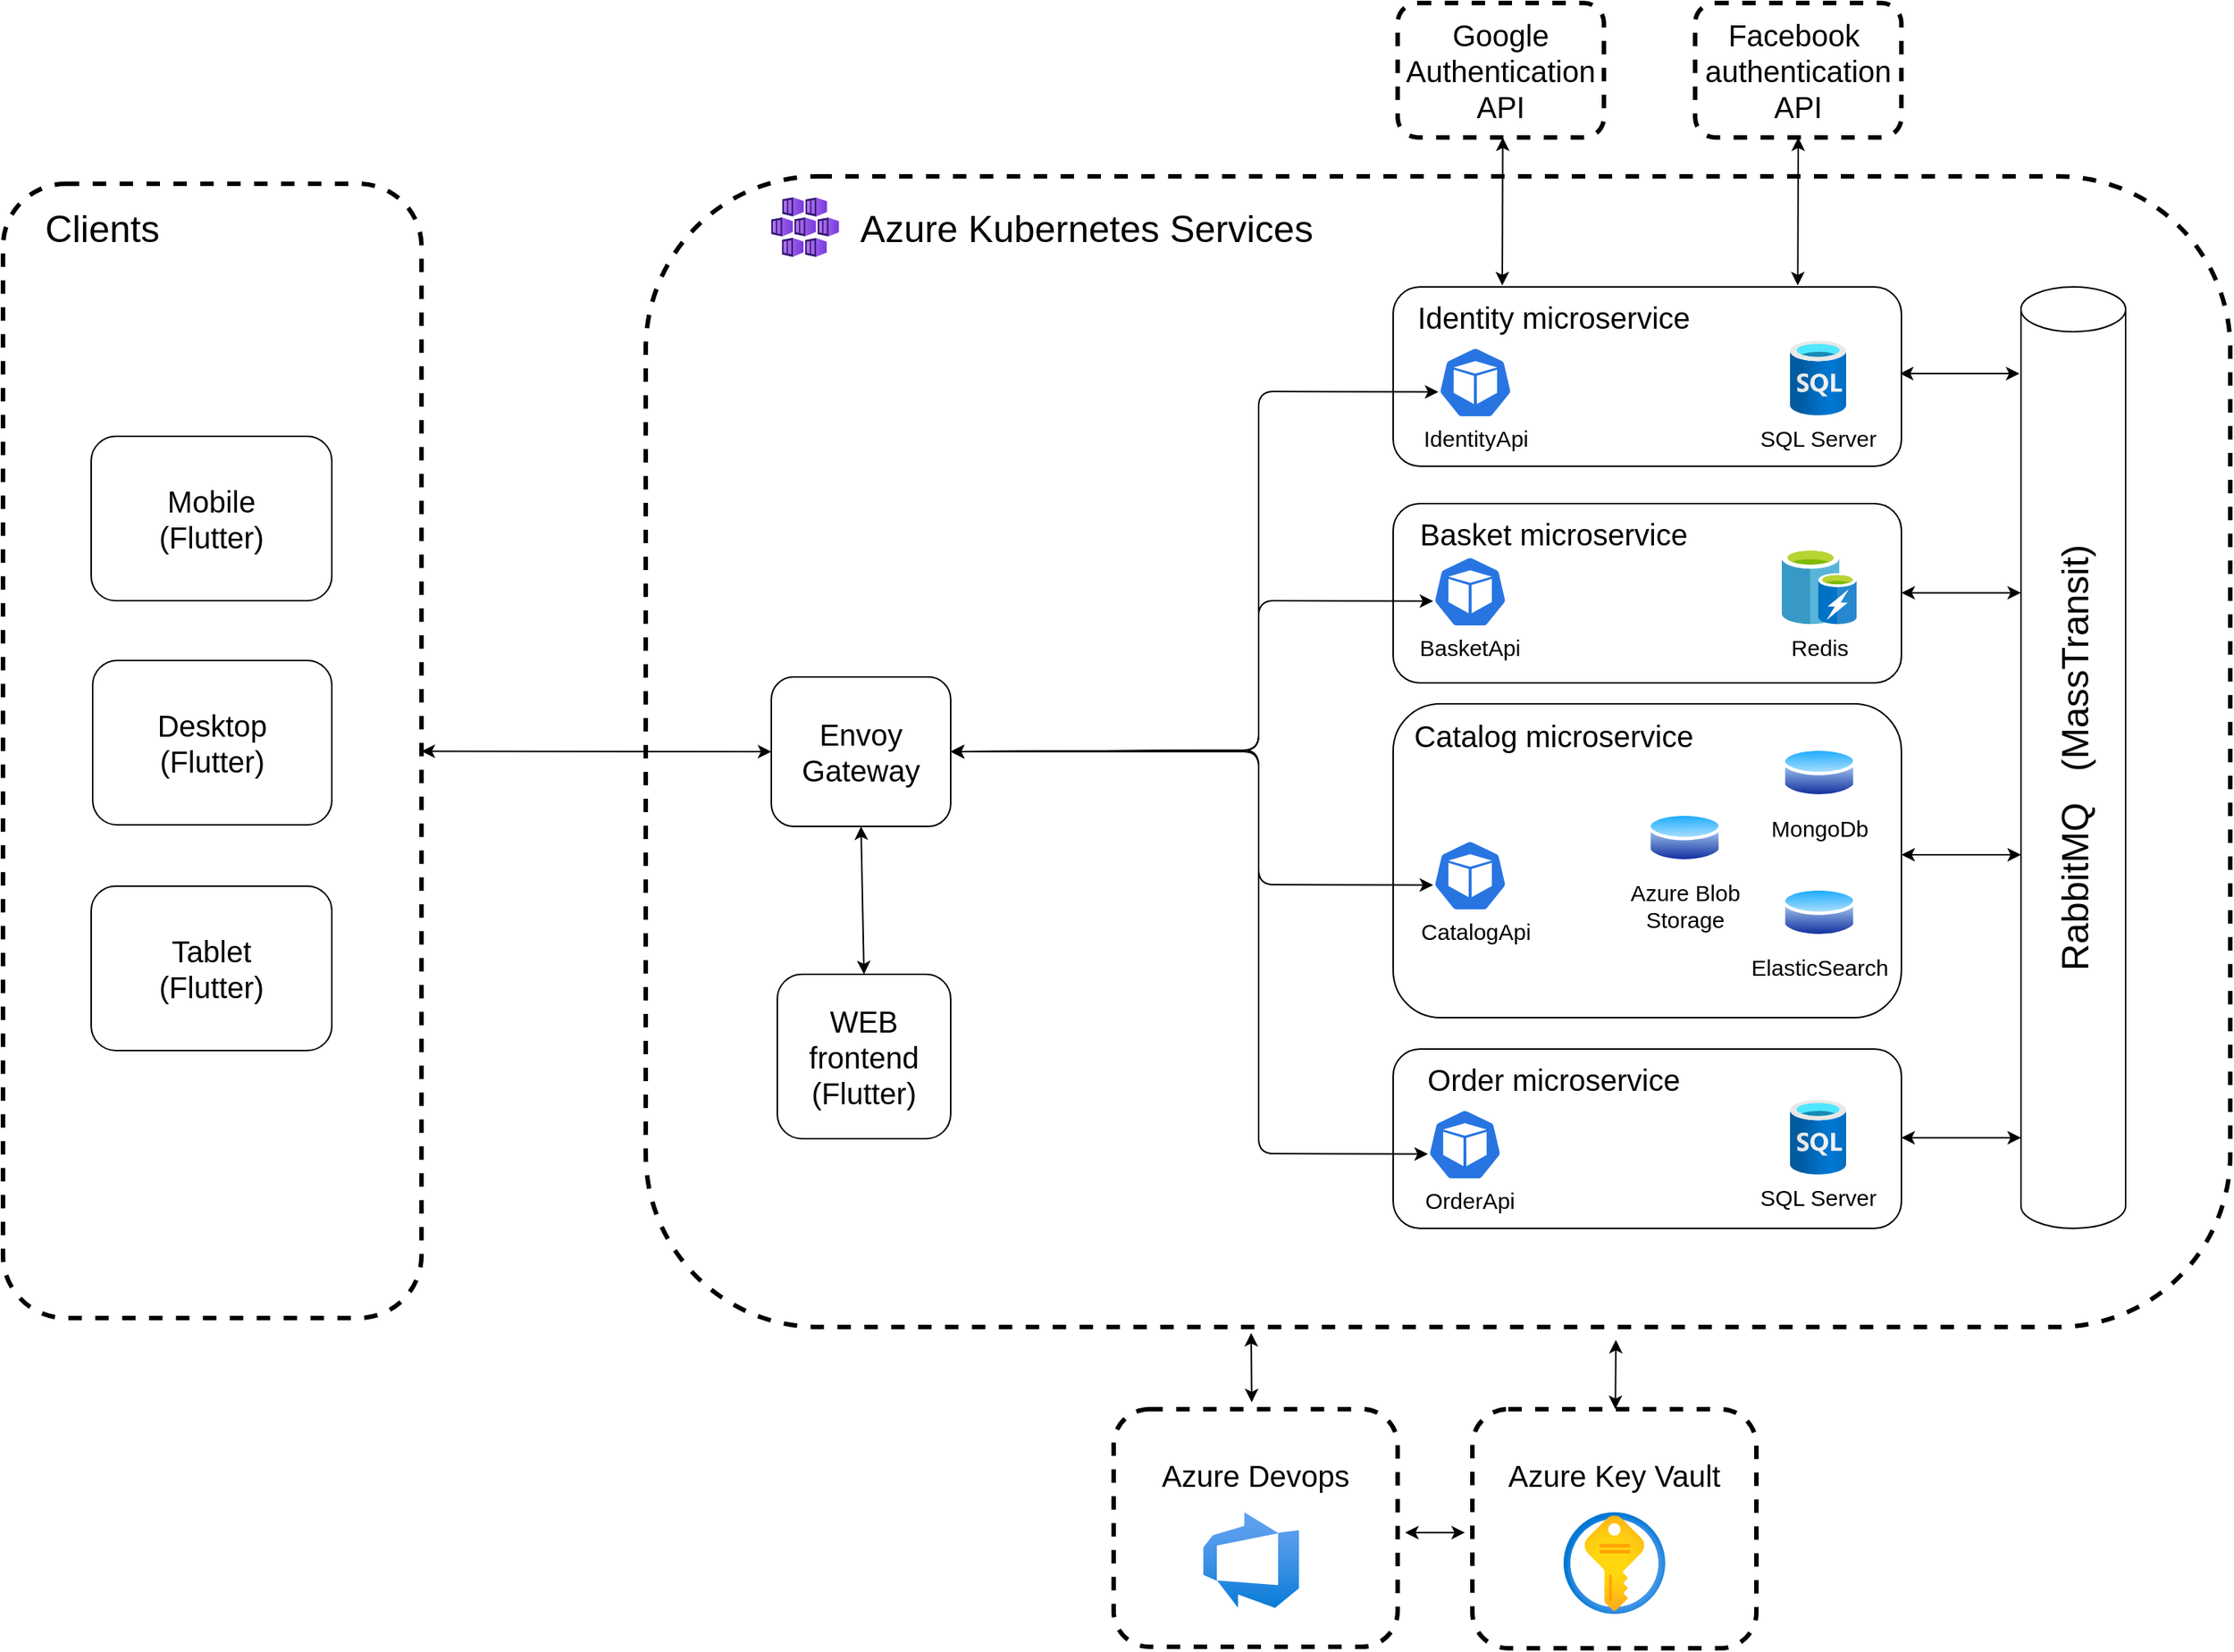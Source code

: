 <mxfile>
    <diagram id="xkVLwnEEMfAsOk3dYANR" name="Page-1">
        <mxGraphModel dx="1996" dy="1393" grid="1" gridSize="10" guides="1" tooltips="1" connect="1" arrows="1" fold="1" page="1" pageScale="1" pageWidth="827" pageHeight="1169" math="0" shadow="0">
            <root>
                <mxCell id="0"/>
                <mxCell id="1" parent="0"/>
                <mxCell id="5" value="" style="rounded=1;whiteSpace=wrap;html=1;strokeWidth=3;dashed=1;fillColor=none;" parent="1" vertex="1">
                    <mxGeometry x="160" y="251" width="280" height="759" as="geometry"/>
                </mxCell>
                <mxCell id="6" value="" style="rounded=1;whiteSpace=wrap;html=1;strokeWidth=3;dashed=1;fillColor=none;" parent="1" vertex="1">
                    <mxGeometry x="590" y="246" width="1060" height="770" as="geometry"/>
                </mxCell>
                <mxCell id="7" value="Azure Kubernetes Services" style="text;html=1;strokeColor=none;fillColor=none;align=center;verticalAlign=middle;whiteSpace=wrap;rounded=0;dashed=1;strokeWidth=6;fontSize=25;" parent="1" vertex="1">
                    <mxGeometry x="730" y="260" width="310" height="40" as="geometry"/>
                </mxCell>
                <mxCell id="8" value="Clients" style="text;html=1;strokeColor=none;fillColor=none;align=center;verticalAlign=middle;whiteSpace=wrap;rounded=0;dashed=1;strokeWidth=6;fontSize=25;" parent="1" vertex="1">
                    <mxGeometry x="177" y="260" width="99" height="40" as="geometry"/>
                </mxCell>
                <mxCell id="17" value="Envoy Gateway" style="rounded=1;whiteSpace=wrap;html=1;fontSize=20;strokeWidth=1;fillColor=none;" parent="1" vertex="1">
                    <mxGeometry x="674" y="581" width="120" height="100" as="geometry"/>
                </mxCell>
                <mxCell id="25" value="" style="rounded=1;whiteSpace=wrap;html=1;fontSize=25;strokeWidth=1;fillColor=none;" parent="1" vertex="1">
                    <mxGeometry x="1090" y="599" width="340" height="210" as="geometry"/>
                </mxCell>
                <mxCell id="26" value="Catalog microservice" style="text;html=1;strokeColor=none;fillColor=none;align=center;verticalAlign=middle;whiteSpace=wrap;rounded=0;dashed=1;strokeWidth=1;fontSize=20;" parent="1" vertex="1">
                    <mxGeometry x="1100" y="600" width="195" height="40" as="geometry"/>
                </mxCell>
                <mxCell id="39" value="Mobile&lt;br&gt;(Flutter)" style="rounded=1;whiteSpace=wrap;html=1;fontSize=20;strokeWidth=1;fillColor=none;" parent="1" vertex="1">
                    <mxGeometry x="219" y="420" width="161" height="110" as="geometry"/>
                </mxCell>
                <mxCell id="40" value="WEB frontend&lt;br&gt;(Flutter)" style="rounded=1;whiteSpace=wrap;html=1;fontSize=20;strokeWidth=1;fillColor=none;" parent="1" vertex="1">
                    <mxGeometry x="678" y="780" width="116" height="110" as="geometry"/>
                </mxCell>
                <mxCell id="45" value="" style="endArrow=classic;startArrow=classic;html=1;fontSize=20;entryX=0;entryY=0.5;entryDx=0;entryDy=0;" parent="1" source="5" target="17" edge="1">
                    <mxGeometry width="50" height="50" relative="1" as="geometry">
                        <mxPoint x="1030" y="710" as="sourcePoint"/>
                        <mxPoint x="1080" y="660" as="targetPoint"/>
                    </mxGeometry>
                </mxCell>
                <mxCell id="46" value="" style="endArrow=classic;startArrow=classic;html=1;fontSize=20;entryX=0.5;entryY=1;entryDx=0;entryDy=0;exitX=0.5;exitY=0;exitDx=0;exitDy=0;" parent="1" source="40" target="17" edge="1">
                    <mxGeometry width="50" height="50" relative="1" as="geometry">
                        <mxPoint x="1030" y="710" as="sourcePoint"/>
                        <mxPoint x="1080" y="660" as="targetPoint"/>
                    </mxGeometry>
                </mxCell>
                <mxCell id="48" value="Azure Key Vault&lt;br&gt;&lt;br&gt;&lt;br&gt;&lt;br&gt;" style="rounded=1;whiteSpace=wrap;html=1;fontSize=20;strokeWidth=3;dashed=1;fillColor=none;" parent="1" vertex="1">
                    <mxGeometry x="1143" y="1071" width="190" height="160" as="geometry"/>
                </mxCell>
                <mxCell id="49" value="" style="shape=cylinder3;whiteSpace=wrap;html=1;boundedLbl=1;backgroundOutline=1;size=15;fontSize=20;strokeWidth=1;fillColor=none;" parent="1" vertex="1">
                    <mxGeometry x="1510" y="320" width="70" height="630" as="geometry"/>
                </mxCell>
                <mxCell id="50" value="" style="endArrow=classic;startArrow=classic;html=1;fontSize=20;exitX=1;exitY=0.5;exitDx=0;exitDy=0;entryX=0.005;entryY=0.63;entryDx=0;entryDy=0;entryPerimeter=0;" parent="1" source="17" target="90" edge="1">
                    <mxGeometry width="50" height="50" relative="1" as="geometry">
                        <mxPoint x="1030" y="740" as="sourcePoint"/>
                        <mxPoint x="1080" y="690" as="targetPoint"/>
                        <Array as="points">
                            <mxPoint x="1000" y="630"/>
                            <mxPoint x="1000" y="390"/>
                        </Array>
                    </mxGeometry>
                </mxCell>
                <mxCell id="51" value="" style="endArrow=classic;startArrow=classic;html=1;fontSize=20;exitX=1;exitY=0.5;exitDx=0;exitDy=0;entryX=0.005;entryY=0.63;entryDx=0;entryDy=0;entryPerimeter=0;" parent="1" source="17" target="92" edge="1">
                    <mxGeometry width="50" height="50" relative="1" as="geometry">
                        <mxPoint x="804" y="655" as="sourcePoint"/>
                        <mxPoint x="1100" y="390" as="targetPoint"/>
                        <Array as="points">
                            <mxPoint x="1000" y="630"/>
                            <mxPoint x="1000" y="530"/>
                        </Array>
                    </mxGeometry>
                </mxCell>
                <mxCell id="52" value="" style="endArrow=classic;startArrow=classic;html=1;fontSize=20;exitX=1;exitY=0.5;exitDx=0;exitDy=0;entryX=0.005;entryY=0.63;entryDx=0;entryDy=0;entryPerimeter=0;" parent="1" source="17" target="94" edge="1">
                    <mxGeometry width="50" height="50" relative="1" as="geometry">
                        <mxPoint x="804" y="655" as="sourcePoint"/>
                        <mxPoint x="1100" y="535" as="targetPoint"/>
                        <Array as="points">
                            <mxPoint x="1000" y="630"/>
                            <mxPoint x="1000" y="720"/>
                        </Array>
                    </mxGeometry>
                </mxCell>
                <mxCell id="53" value="" style="endArrow=classic;startArrow=classic;html=1;fontSize=20;exitX=1;exitY=0.5;exitDx=0;exitDy=0;entryX=0.005;entryY=0.63;entryDx=0;entryDy=0;entryPerimeter=0;" parent="1" source="17" target="96" edge="1">
                    <mxGeometry width="50" height="50" relative="1" as="geometry">
                        <mxPoint x="804" y="655" as="sourcePoint"/>
                        <mxPoint x="1100" y="715" as="targetPoint"/>
                        <Array as="points">
                            <mxPoint x="1000" y="631"/>
                            <mxPoint x="1000" y="900"/>
                        </Array>
                    </mxGeometry>
                </mxCell>
                <mxCell id="56" value="" style="endArrow=classic;startArrow=classic;html=1;fontSize=20;" parent="1" edge="1">
                    <mxGeometry width="50" height="50" relative="1" as="geometry">
                        <mxPoint x="1429" y="378" as="sourcePoint"/>
                        <mxPoint x="1509" y="378" as="targetPoint"/>
                    </mxGeometry>
                </mxCell>
                <mxCell id="57" value="" style="endArrow=classic;startArrow=classic;html=1;fontSize=20;" parent="1" edge="1">
                    <mxGeometry width="50" height="50" relative="1" as="geometry">
                        <mxPoint x="1430" y="524.69" as="sourcePoint"/>
                        <mxPoint x="1510" y="524.69" as="targetPoint"/>
                    </mxGeometry>
                </mxCell>
                <mxCell id="58" value="" style="endArrow=classic;startArrow=classic;html=1;fontSize=20;" parent="1" edge="1">
                    <mxGeometry width="50" height="50" relative="1" as="geometry">
                        <mxPoint x="1430" y="700" as="sourcePoint"/>
                        <mxPoint x="1510" y="700" as="targetPoint"/>
                    </mxGeometry>
                </mxCell>
                <mxCell id="59" value="" style="endArrow=classic;startArrow=classic;html=1;fontSize=20;" parent="1" edge="1">
                    <mxGeometry width="50" height="50" relative="1" as="geometry">
                        <mxPoint x="1430" y="889.38" as="sourcePoint"/>
                        <mxPoint x="1510" y="889.38" as="targetPoint"/>
                    </mxGeometry>
                </mxCell>
                <mxCell id="61" value="RabbitMQ&amp;nbsp; &amp;nbsp;(MassTransit)" style="text;html=1;strokeColor=none;fillColor=none;align=center;verticalAlign=middle;whiteSpace=wrap;rounded=0;dashed=1;strokeWidth=6;fontSize=25;rotation=-90;" parent="1" vertex="1">
                    <mxGeometry x="1350" y="615" width="390" height="40" as="geometry"/>
                </mxCell>
                <mxCell id="62" value="" style="endArrow=classic;startArrow=classic;html=1;fontSize=20;entryX=0.55;entryY=1.006;entryDx=0;entryDy=0;entryPerimeter=0;" parent="1" source="48" edge="1">
                    <mxGeometry width="50" height="50" relative="1" as="geometry">
                        <mxPoint x="955" y="760" as="sourcePoint"/>
                        <mxPoint x="1239" y="1024.62" as="targetPoint"/>
                    </mxGeometry>
                </mxCell>
                <mxCell id="19" value="" style="rounded=1;whiteSpace=wrap;html=1;fontSize=25;strokeWidth=1;fillColor=none;" parent="1" vertex="1">
                    <mxGeometry x="1090" y="320" width="340" height="120" as="geometry"/>
                </mxCell>
                <mxCell id="20" value="Identity microservice" style="text;html=1;strokeColor=none;fillColor=none;align=center;verticalAlign=middle;whiteSpace=wrap;rounded=0;dashed=1;strokeWidth=1;fontSize=20;" parent="1" vertex="1">
                    <mxGeometry x="1100" y="320" width="195" height="40" as="geometry"/>
                </mxCell>
                <mxCell id="12" value="" style="rounded=1;whiteSpace=wrap;html=1;fontSize=25;strokeWidth=1;fillColor=none;" parent="1" vertex="1">
                    <mxGeometry x="1090" y="465" width="340" height="120" as="geometry"/>
                </mxCell>
                <mxCell id="13" value="Basket microservice" style="text;html=1;strokeColor=none;fillColor=none;align=center;verticalAlign=middle;whiteSpace=wrap;rounded=0;dashed=1;strokeWidth=1;fontSize=20;" parent="1" vertex="1">
                    <mxGeometry x="1100" y="465" width="195" height="40" as="geometry"/>
                </mxCell>
                <mxCell id="31" value="" style="rounded=1;whiteSpace=wrap;html=1;fontSize=25;strokeWidth=1;gradientColor=none;fillColor=none;" parent="1" vertex="1">
                    <mxGeometry x="1090" y="830" width="340" height="120" as="geometry"/>
                </mxCell>
                <mxCell id="32" value="Order microservice" style="text;html=1;strokeColor=none;fillColor=none;align=center;verticalAlign=middle;whiteSpace=wrap;rounded=0;dashed=1;strokeWidth=1;fontSize=20;" parent="1" vertex="1">
                    <mxGeometry x="1100" y="830" width="195" height="40" as="geometry"/>
                </mxCell>
                <mxCell id="64" value="Desktop&lt;br&gt;(Flutter)" style="rounded=1;whiteSpace=wrap;html=1;fontSize=20;strokeWidth=1;fillColor=none;" parent="1" vertex="1">
                    <mxGeometry x="220" y="570" width="160" height="110" as="geometry"/>
                </mxCell>
                <mxCell id="65" value="Tablet&lt;br&gt;(Flutter)" style="rounded=1;whiteSpace=wrap;html=1;fontSize=20;strokeWidth=1;fillColor=none;" parent="1" vertex="1">
                    <mxGeometry x="219" y="721" width="161" height="110" as="geometry"/>
                </mxCell>
                <mxCell id="67" value="Azure Devops&lt;br&gt;&lt;br&gt;&lt;br&gt;&lt;br&gt;" style="rounded=1;whiteSpace=wrap;html=1;fontSize=20;strokeWidth=3;dashed=1;fillColor=none;" parent="1" vertex="1">
                    <mxGeometry x="903" y="1071" width="190" height="159" as="geometry"/>
                </mxCell>
                <mxCell id="68" value="" style="endArrow=classic;startArrow=classic;html=1;fontSize=20;entryX=0.55;entryY=1.006;entryDx=0;entryDy=0;entryPerimeter=0;" parent="1" edge="1">
                    <mxGeometry width="50" height="50" relative="1" as="geometry">
                        <mxPoint x="995.367" y="1066.38" as="sourcePoint"/>
                        <mxPoint x="995.0" y="1020.0" as="targetPoint"/>
                    </mxGeometry>
                </mxCell>
                <mxCell id="69" value="" style="endArrow=classic;startArrow=classic;html=1;fontSize=20;" parent="1" edge="1">
                    <mxGeometry width="50" height="50" relative="1" as="geometry">
                        <mxPoint x="1098" y="1153.58" as="sourcePoint"/>
                        <mxPoint x="1138" y="1153.58" as="targetPoint"/>
                    </mxGeometry>
                </mxCell>
                <mxCell id="73" value="" style="aspect=fixed;html=1;points=[];align=center;image;fontSize=12;image=img/lib/azure2/containers/Kubernetes_Services.svg;strokeColor=#FF6666;strokeWidth=1;fillColor=none;gradientColor=none;" parent="1" vertex="1">
                    <mxGeometry x="674" y="260" width="45.33" height="40" as="geometry"/>
                </mxCell>
                <mxCell id="74" value="" style="aspect=fixed;html=1;points=[];align=center;image;fontSize=12;image=img/lib/azure2/security/Key_Vaults.svg;strokeColor=#FF6666;strokeWidth=1;fillColor=none;gradientColor=none;" parent="1" vertex="1">
                    <mxGeometry x="1204" y="1140" width="68" height="68" as="geometry"/>
                </mxCell>
                <mxCell id="75" value="" style="aspect=fixed;html=1;points=[];align=center;image;fontSize=12;image=img/lib/azure2/devops/Azure_DevOps.svg;strokeColor=#FF6666;strokeWidth=1;fillColor=none;gradientColor=none;" parent="1" vertex="1">
                    <mxGeometry x="963" y="1140" width="64" height="64" as="geometry"/>
                </mxCell>
                <mxCell id="80" value="SQL Server" style="aspect=fixed;html=1;points=[];align=center;image;fontSize=15;image=img/lib/azure2/databases/SQL_Database.svg;strokeColor=#FF6666;strokeWidth=1;fillColor=none;gradientColor=none;" parent="1" vertex="1">
                    <mxGeometry x="1355.5" y="864" width="37.5" height="50" as="geometry"/>
                </mxCell>
                <mxCell id="84" value="Redis" style="sketch=0;aspect=fixed;html=1;points=[];align=center;image;fontSize=15;image=img/lib/mscae/Cache_including_Redis.svg;strokeColor=#FF6666;strokeWidth=1;fillColor=none;gradientColor=none;" parent="1" vertex="1">
                    <mxGeometry x="1350" y="496" width="50" height="50" as="geometry"/>
                </mxCell>
                <mxCell id="86" value="ElasticSearch" style="aspect=fixed;perimeter=ellipsePerimeter;html=1;align=center;shadow=0;dashed=0;spacingTop=3;image;image=img/lib/active_directory/database.svg;fontSize=15;strokeColor=#FF6666;strokeWidth=1;fillColor=none;gradientColor=none;imageBackground=default;" parent="1" vertex="1">
                    <mxGeometry x="1350" y="720" width="50" height="37" as="geometry"/>
                </mxCell>
                <mxCell id="87" value="&lt;font style=&quot;font-size: 15px;&quot;&gt;MongoDb&lt;/font&gt;" style="aspect=fixed;perimeter=ellipsePerimeter;html=1;align=center;shadow=0;dashed=0;spacingTop=3;image;image=img/lib/active_directory/database.svg;fontSize=15;strokeColor=#FF6666;strokeWidth=1;fillColor=none;gradientColor=none;" parent="1" vertex="1">
                    <mxGeometry x="1350" y="626.5" width="50" height="37" as="geometry"/>
                </mxCell>
                <mxCell id="89" value="SQL Server" style="aspect=fixed;html=1;points=[];align=center;image;fontSize=15;image=img/lib/azure2/databases/SQL_Database.svg;strokeColor=#FF6666;strokeWidth=1;fillColor=none;gradientColor=none;" parent="1" vertex="1">
                    <mxGeometry x="1355.5" y="356" width="37.5" height="50" as="geometry"/>
                </mxCell>
                <mxCell id="90" value="" style="sketch=0;html=1;dashed=0;whitespace=wrap;fillColor=#2875E2;strokeColor=#ffffff;points=[[0.005,0.63,0],[0.1,0.2,0],[0.9,0.2,0],[0.5,0,0],[0.995,0.63,0],[0.72,0.99,0],[0.5,1,0],[0.28,0.99,0]];shape=mxgraph.kubernetes.icon;prIcon=pod;fontSize=15;" parent="1" vertex="1">
                    <mxGeometry x="1120" y="360" width="50" height="48" as="geometry"/>
                </mxCell>
                <mxCell id="91" value="&lt;font style=&quot;font-size: 15px&quot;&gt;IdentityApi&lt;/font&gt;" style="text;html=1;strokeColor=none;fillColor=none;align=center;verticalAlign=middle;whiteSpace=wrap;rounded=0;dashed=1;strokeWidth=1;fontSize=20;" parent="1" vertex="1">
                    <mxGeometry x="1103.5" y="408" width="83" height="22" as="geometry"/>
                </mxCell>
                <mxCell id="92" value="" style="sketch=0;html=1;dashed=0;whitespace=wrap;fillColor=#2875E2;strokeColor=#ffffff;points=[[0.005,0.63,0],[0.1,0.2,0],[0.9,0.2,0],[0.5,0,0],[0.995,0.63,0],[0.72,0.99,0],[0.5,1,0],[0.28,0.99,0]];shape=mxgraph.kubernetes.icon;prIcon=pod;fontSize=15;" parent="1" vertex="1">
                    <mxGeometry x="1116.5" y="500" width="50" height="48" as="geometry"/>
                </mxCell>
                <mxCell id="93" value="&lt;font style=&quot;font-size: 15px&quot;&gt;BasketApi&lt;/font&gt;" style="text;html=1;strokeColor=none;fillColor=none;align=center;verticalAlign=middle;whiteSpace=wrap;rounded=0;dashed=1;strokeWidth=1;fontSize=20;" parent="1" vertex="1">
                    <mxGeometry x="1100" y="548" width="83" height="22" as="geometry"/>
                </mxCell>
                <mxCell id="94" value="" style="sketch=0;html=1;dashed=0;whitespace=wrap;fillColor=#2875E2;strokeColor=#ffffff;points=[[0.005,0.63,0],[0.1,0.2,0],[0.9,0.2,0],[0.5,0,0],[0.995,0.63,0],[0.72,0.99,0],[0.5,1,0],[0.28,0.99,0]];shape=mxgraph.kubernetes.icon;prIcon=pod;fontSize=15;" parent="1" vertex="1">
                    <mxGeometry x="1116.5" y="690" width="50" height="48" as="geometry"/>
                </mxCell>
                <mxCell id="95" value="&lt;font style=&quot;font-size: 15px&quot;&gt;CatalogApi&lt;/font&gt;" style="text;html=1;strokeColor=none;fillColor=none;align=center;verticalAlign=middle;whiteSpace=wrap;rounded=0;dashed=1;strokeWidth=1;fontSize=20;" parent="1" vertex="1">
                    <mxGeometry x="1103.5" y="738" width="83" height="22" as="geometry"/>
                </mxCell>
                <mxCell id="96" value="" style="sketch=0;html=1;dashed=0;whitespace=wrap;fillColor=#2875E2;strokeColor=#ffffff;points=[[0.005,0.63,0],[0.1,0.2,0],[0.9,0.2,0],[0.5,0,0],[0.995,0.63,0],[0.72,0.99,0],[0.5,1,0],[0.28,0.99,0]];shape=mxgraph.kubernetes.icon;prIcon=pod;fontSize=15;" parent="1" vertex="1">
                    <mxGeometry x="1113" y="870" width="50" height="48" as="geometry"/>
                </mxCell>
                <mxCell id="97" value="&lt;span style=&quot;font-size: 15px&quot;&gt;OrderApi&lt;/span&gt;" style="text;html=1;strokeColor=none;fillColor=none;align=center;verticalAlign=middle;whiteSpace=wrap;rounded=0;dashed=1;strokeWidth=1;fontSize=20;" parent="1" vertex="1">
                    <mxGeometry x="1100" y="918" width="83" height="22" as="geometry"/>
                </mxCell>
                <mxCell id="99" value="Google&lt;br&gt;Authentication&lt;br&gt;API" style="rounded=1;whiteSpace=wrap;html=1;fontSize=20;strokeWidth=3;dashed=1;fillColor=none;" parent="1" vertex="1">
                    <mxGeometry x="1093" y="130" width="138" height="90" as="geometry"/>
                </mxCell>
                <mxCell id="100" value="Facebook&amp;nbsp;&lt;br&gt;authentication&lt;br&gt;API" style="rounded=1;whiteSpace=wrap;html=1;fontSize=20;strokeWidth=3;dashed=1;fillColor=none;" parent="1" vertex="1">
                    <mxGeometry x="1292" y="130" width="138" height="90" as="geometry"/>
                </mxCell>
                <mxCell id="102" value="" style="endArrow=classic;startArrow=classic;html=1;fontSize=20;entryX=0.5;entryY=1;entryDx=0;entryDy=0;" parent="1" target="100" edge="1">
                    <mxGeometry width="50" height="50" relative="1" as="geometry">
                        <mxPoint x="1360.68" y="319" as="sourcePoint"/>
                        <mxPoint x="1361.05" y="239.0" as="targetPoint"/>
                    </mxGeometry>
                </mxCell>
                <mxCell id="103" value="" style="endArrow=classic;startArrow=classic;html=1;fontSize=20;entryX=0.5;entryY=1;entryDx=0;entryDy=0;" parent="1" edge="1">
                    <mxGeometry width="50" height="50" relative="1" as="geometry">
                        <mxPoint x="1163.0" y="319" as="sourcePoint"/>
                        <mxPoint x="1163.32" y="220" as="targetPoint"/>
                    </mxGeometry>
                </mxCell>
                <mxCell id="105" value="&lt;font style=&quot;font-size: 15px&quot;&gt;Azure Blob&lt;br&gt;Storage&lt;br&gt;&lt;/font&gt;" style="aspect=fixed;perimeter=ellipsePerimeter;html=1;align=center;shadow=0;dashed=0;spacingTop=3;image;image=img/lib/active_directory/database.svg;fontSize=15;strokeColor=#FF6666;strokeWidth=1;fillColor=none;gradientColor=none;" vertex="1" parent="1">
                    <mxGeometry x="1260" y="670" width="50" height="37" as="geometry"/>
                </mxCell>
            </root>
        </mxGraphModel>
    </diagram>
</mxfile>